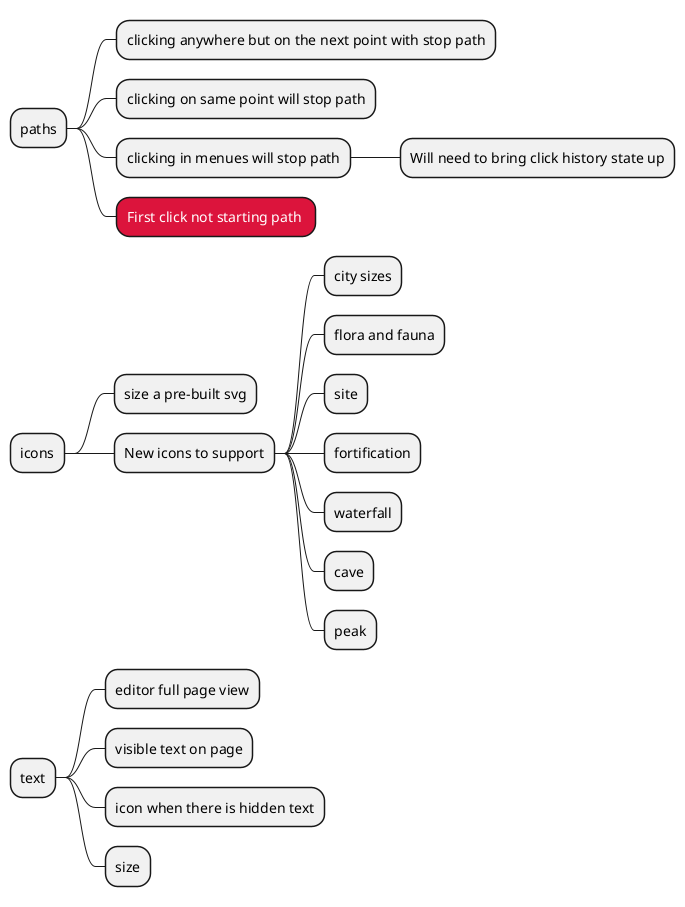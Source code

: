 @startmindmap

<style>

MindmapDiagram {
  .b {
    BackgroundColor: Crimson
    FontColor: White
  }
}

</style>

* paths
** clicking anywhere but on the next point with stop path
** clicking on same point will stop path
** clicking in menues will stop path
*** Will need to bring click history state up
** First click not starting path <<b>>

* icons
** size a pre-built svg
** New icons to support
*** city sizes
*** flora and fauna
*** site
*** fortification
*** waterfall
*** cave
*** peak

* text
** editor full page view
** visible text on page
** icon when there is hidden text
** size

@endmindmap